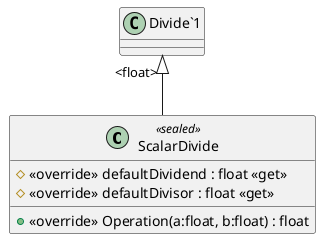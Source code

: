 @startuml
class ScalarDivide <<sealed>> {
    # <<override>> defaultDividend : float <<get>>
    # <<override>> defaultDivisor : float <<get>>
    + <<override>> Operation(a:float, b:float) : float
}
"Divide`1" "<float>" <|-- ScalarDivide
@enduml
